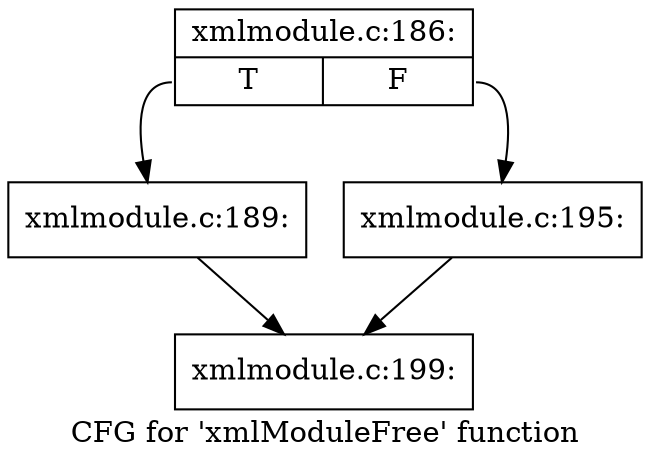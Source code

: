 digraph "CFG for 'xmlModuleFree' function" {
	label="CFG for 'xmlModuleFree' function";

	Node0x4f1a7a0 [shape=record,label="{xmlmodule.c:186:|{<s0>T|<s1>F}}"];
	Node0x4f1a7a0:s0 -> Node0x4f1dd40;
	Node0x4f1a7a0:s1 -> Node0x4f1dd90;
	Node0x4f1dd40 [shape=record,label="{xmlmodule.c:189:}"];
	Node0x4f1dd40 -> Node0x4f23a40;
	Node0x4f1dd90 [shape=record,label="{xmlmodule.c:195:}"];
	Node0x4f1dd90 -> Node0x4f23a40;
	Node0x4f23a40 [shape=record,label="{xmlmodule.c:199:}"];
}
